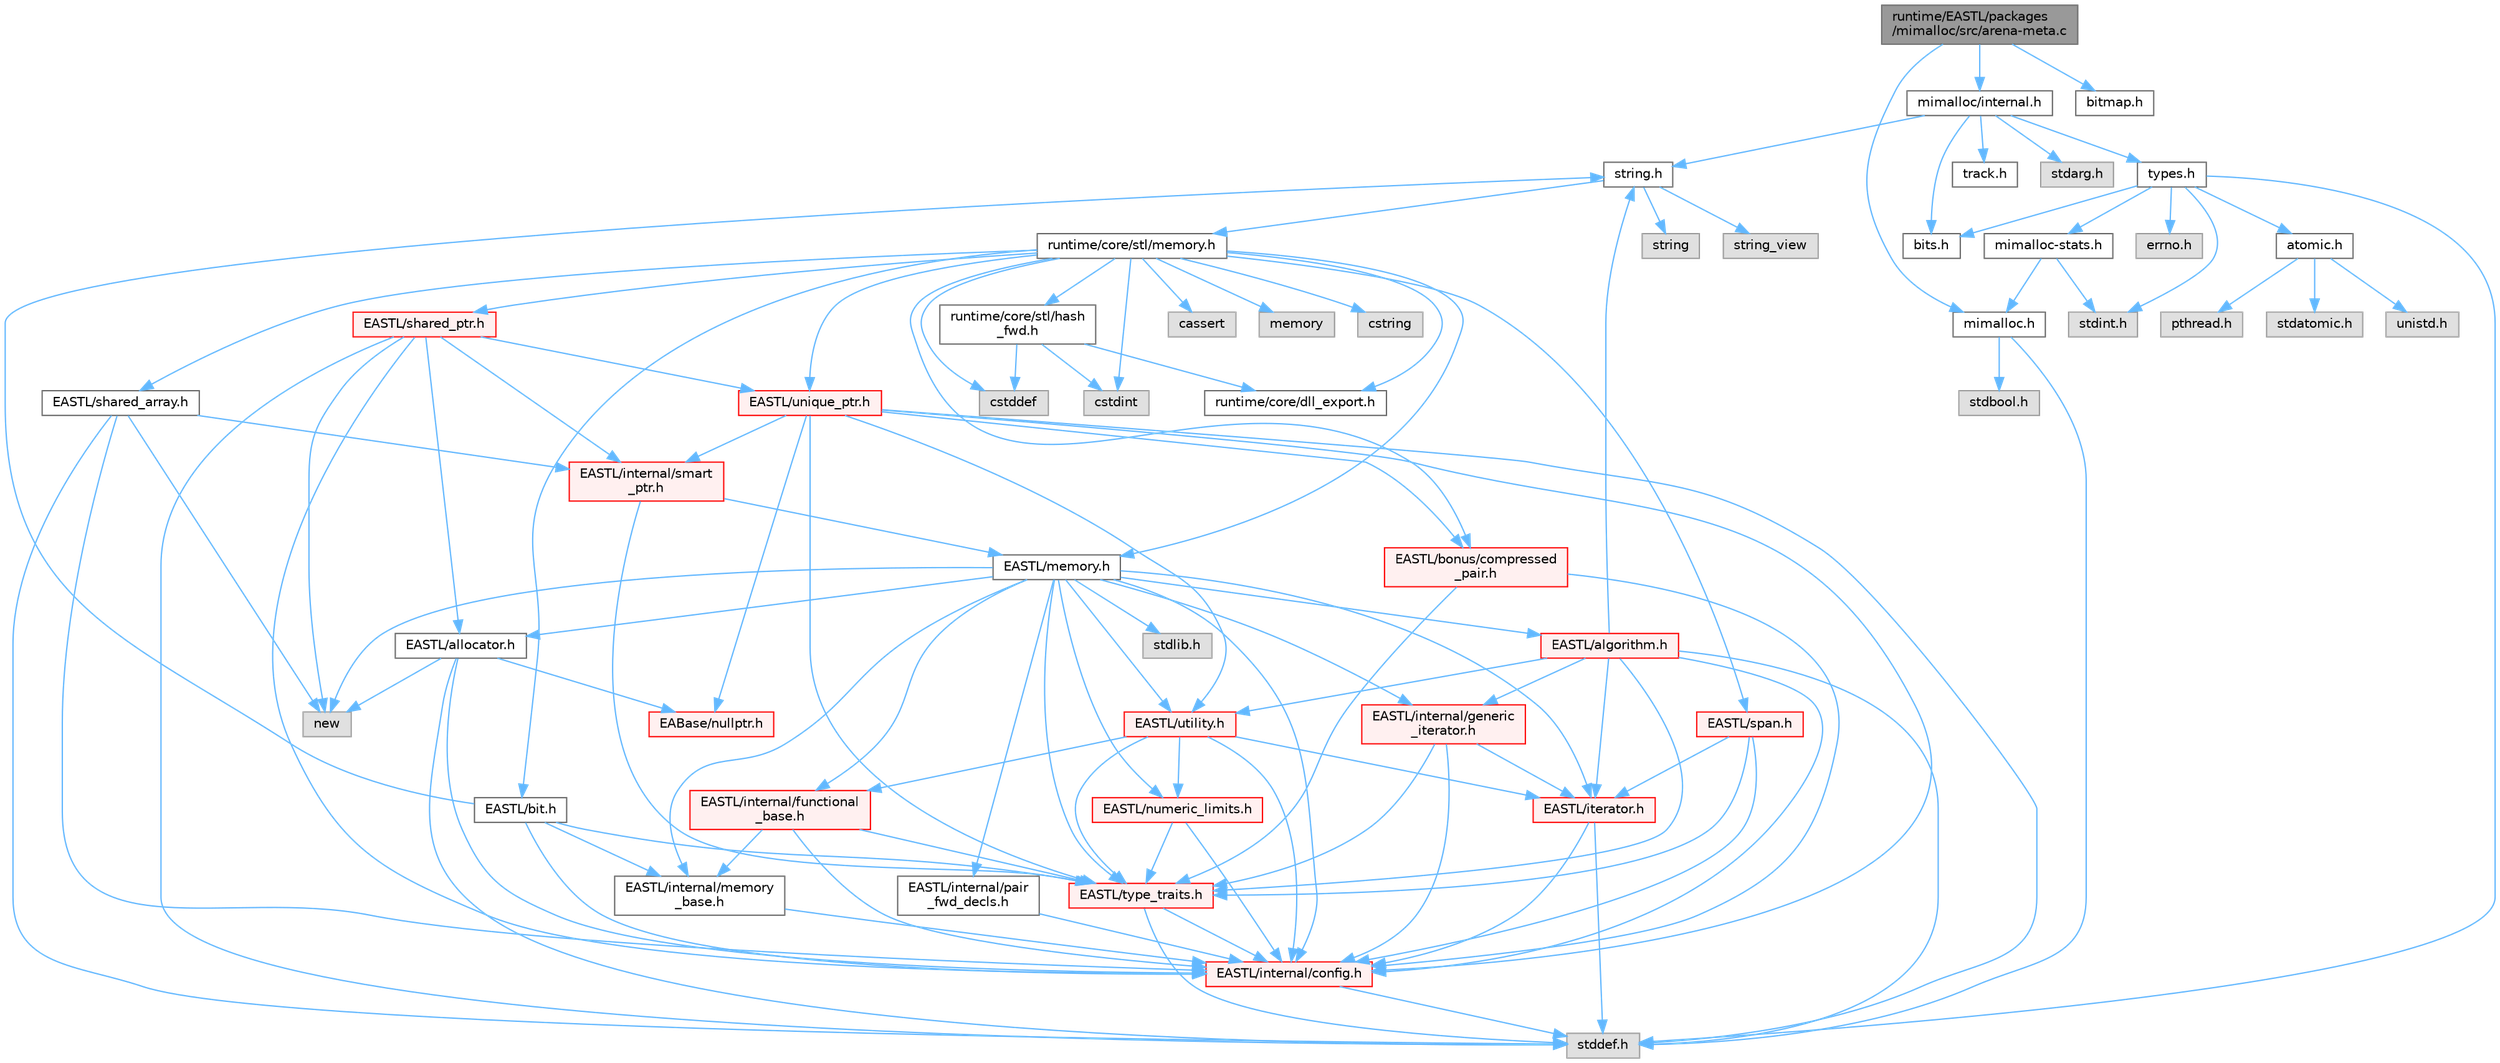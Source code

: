 digraph "runtime/EASTL/packages/mimalloc/src/arena-meta.c"
{
 // LATEX_PDF_SIZE
  bgcolor="transparent";
  edge [fontname=Helvetica,fontsize=10,labelfontname=Helvetica,labelfontsize=10];
  node [fontname=Helvetica,fontsize=10,shape=box,height=0.2,width=0.4];
  Node1 [id="Node000001",label="runtime/EASTL/packages\l/mimalloc/src/arena-meta.c",height=0.2,width=0.4,color="gray40", fillcolor="grey60", style="filled", fontcolor="black",tooltip=" "];
  Node1 -> Node2 [id="edge114_Node000001_Node000002",color="steelblue1",style="solid",tooltip=" "];
  Node2 [id="Node000002",label="mimalloc.h",height=0.2,width=0.4,color="grey40", fillcolor="white", style="filled",URL="$mimalloc_8h.html",tooltip=" "];
  Node2 -> Node3 [id="edge115_Node000002_Node000003",color="steelblue1",style="solid",tooltip=" "];
  Node3 [id="Node000003",label="stddef.h",height=0.2,width=0.4,color="grey60", fillcolor="#E0E0E0", style="filled",tooltip=" "];
  Node2 -> Node4 [id="edge116_Node000002_Node000004",color="steelblue1",style="solid",tooltip=" "];
  Node4 [id="Node000004",label="stdbool.h",height=0.2,width=0.4,color="grey60", fillcolor="#E0E0E0", style="filled",tooltip=" "];
  Node1 -> Node5 [id="edge117_Node000001_Node000005",color="steelblue1",style="solid",tooltip=" "];
  Node5 [id="Node000005",label="mimalloc/internal.h",height=0.2,width=0.4,color="grey40", fillcolor="white", style="filled",URL="$_e_a_s_t_l_2packages_2mimalloc_2include_2mimalloc_2internal_8h.html",tooltip=" "];
  Node5 -> Node6 [id="edge118_Node000005_Node000006",color="steelblue1",style="solid",tooltip=" "];
  Node6 [id="Node000006",label="types.h",height=0.2,width=0.4,color="grey40", fillcolor="white", style="filled",URL="$types_8h.html",tooltip=" "];
  Node6 -> Node7 [id="edge119_Node000006_Node000007",color="steelblue1",style="solid",tooltip=" "];
  Node7 [id="Node000007",label="mimalloc-stats.h",height=0.2,width=0.4,color="grey40", fillcolor="white", style="filled",URL="$mimalloc-stats_8h.html",tooltip=" "];
  Node7 -> Node2 [id="edge120_Node000007_Node000002",color="steelblue1",style="solid",tooltip=" "];
  Node7 -> Node8 [id="edge121_Node000007_Node000008",color="steelblue1",style="solid",tooltip=" "];
  Node8 [id="Node000008",label="stdint.h",height=0.2,width=0.4,color="grey60", fillcolor="#E0E0E0", style="filled",tooltip=" "];
  Node6 -> Node3 [id="edge122_Node000006_Node000003",color="steelblue1",style="solid",tooltip=" "];
  Node6 -> Node8 [id="edge123_Node000006_Node000008",color="steelblue1",style="solid",tooltip=" "];
  Node6 -> Node9 [id="edge124_Node000006_Node000009",color="steelblue1",style="solid",tooltip=" "];
  Node9 [id="Node000009",label="errno.h",height=0.2,width=0.4,color="grey60", fillcolor="#E0E0E0", style="filled",tooltip=" "];
  Node6 -> Node10 [id="edge125_Node000006_Node000010",color="steelblue1",style="solid",tooltip=" "];
  Node10 [id="Node000010",label="bits.h",height=0.2,width=0.4,color="grey40", fillcolor="white", style="filled",URL="$bits_8h.html",tooltip=" "];
  Node6 -> Node11 [id="edge126_Node000006_Node000011",color="steelblue1",style="solid",tooltip=" "];
  Node11 [id="Node000011",label="atomic.h",height=0.2,width=0.4,color="grey40", fillcolor="white", style="filled",URL="$_e_a_s_t_l_2packages_2mimalloc_2include_2mimalloc_2atomic_8h.html",tooltip=" "];
  Node11 -> Node12 [id="edge127_Node000011_Node000012",color="steelblue1",style="solid",tooltip=" "];
  Node12 [id="Node000012",label="pthread.h",height=0.2,width=0.4,color="grey60", fillcolor="#E0E0E0", style="filled",tooltip=" "];
  Node11 -> Node13 [id="edge128_Node000011_Node000013",color="steelblue1",style="solid",tooltip=" "];
  Node13 [id="Node000013",label="stdatomic.h",height=0.2,width=0.4,color="grey60", fillcolor="#E0E0E0", style="filled",tooltip=" "];
  Node11 -> Node14 [id="edge129_Node000011_Node000014",color="steelblue1",style="solid",tooltip=" "];
  Node14 [id="Node000014",label="unistd.h",height=0.2,width=0.4,color="grey60", fillcolor="#E0E0E0", style="filled",tooltip=" "];
  Node5 -> Node15 [id="edge130_Node000005_Node000015",color="steelblue1",style="solid",tooltip=" "];
  Node15 [id="Node000015",label="track.h",height=0.2,width=0.4,color="grey40", fillcolor="white", style="filled",URL="$track_8h.html",tooltip=" "];
  Node5 -> Node10 [id="edge131_Node000005_Node000010",color="steelblue1",style="solid",tooltip=" "];
  Node5 -> Node16 [id="edge132_Node000005_Node000016",color="steelblue1",style="solid",tooltip=" "];
  Node16 [id="Node000016",label="stdarg.h",height=0.2,width=0.4,color="grey60", fillcolor="#E0E0E0", style="filled",tooltip=" "];
  Node5 -> Node17 [id="edge133_Node000005_Node000017",color="steelblue1",style="solid",tooltip=" "];
  Node17 [id="Node000017",label="string.h",height=0.2,width=0.4,color="grey40", fillcolor="white", style="filled",URL="$string_8h.html",tooltip=" "];
  Node17 -> Node18 [id="edge134_Node000017_Node000018",color="steelblue1",style="solid",tooltip=" "];
  Node18 [id="Node000018",label="string",height=0.2,width=0.4,color="grey60", fillcolor="#E0E0E0", style="filled",tooltip=" "];
  Node17 -> Node19 [id="edge135_Node000017_Node000019",color="steelblue1",style="solid",tooltip=" "];
  Node19 [id="Node000019",label="string_view",height=0.2,width=0.4,color="grey60", fillcolor="#E0E0E0", style="filled",tooltip=" "];
  Node17 -> Node20 [id="edge136_Node000017_Node000020",color="steelblue1",style="solid",tooltip=" "];
  Node20 [id="Node000020",label="runtime/core/stl/memory.h",height=0.2,width=0.4,color="grey40", fillcolor="white", style="filled",URL="$core_2stl_2memory_8h.html",tooltip=" "];
  Node20 -> Node21 [id="edge137_Node000020_Node000021",color="steelblue1",style="solid",tooltip=" "];
  Node21 [id="Node000021",label="cstddef",height=0.2,width=0.4,color="grey60", fillcolor="#E0E0E0", style="filled",tooltip=" "];
  Node20 -> Node22 [id="edge138_Node000020_Node000022",color="steelblue1",style="solid",tooltip=" "];
  Node22 [id="Node000022",label="cstdint",height=0.2,width=0.4,color="grey60", fillcolor="#E0E0E0", style="filled",tooltip=" "];
  Node20 -> Node23 [id="edge139_Node000020_Node000023",color="steelblue1",style="solid",tooltip=" "];
  Node23 [id="Node000023",label="cassert",height=0.2,width=0.4,color="grey60", fillcolor="#E0E0E0", style="filled",tooltip=" "];
  Node20 -> Node24 [id="edge140_Node000020_Node000024",color="steelblue1",style="solid",tooltip=" "];
  Node24 [id="Node000024",label="memory",height=0.2,width=0.4,color="grey60", fillcolor="#E0E0E0", style="filled",tooltip=" "];
  Node20 -> Node25 [id="edge141_Node000020_Node000025",color="steelblue1",style="solid",tooltip=" "];
  Node25 [id="Node000025",label="cstring",height=0.2,width=0.4,color="grey60", fillcolor="#E0E0E0", style="filled",tooltip=" "];
  Node20 -> Node26 [id="edge142_Node000020_Node000026",color="steelblue1",style="solid",tooltip=" "];
  Node26 [id="Node000026",label="EASTL/bit.h",height=0.2,width=0.4,color="grey40", fillcolor="white", style="filled",URL="$bit_8h.html",tooltip=" "];
  Node26 -> Node27 [id="edge143_Node000026_Node000027",color="steelblue1",style="solid",tooltip=" "];
  Node27 [id="Node000027",label="EASTL/internal/config.h",height=0.2,width=0.4,color="red", fillcolor="#FFF0F0", style="filled",URL="$config_8h.html",tooltip=" "];
  Node27 -> Node3 [id="edge144_Node000027_Node000003",color="steelblue1",style="solid",tooltip=" "];
  Node26 -> Node35 [id="edge145_Node000026_Node000035",color="steelblue1",style="solid",tooltip=" "];
  Node35 [id="Node000035",label="EASTL/internal/memory\l_base.h",height=0.2,width=0.4,color="grey40", fillcolor="white", style="filled",URL="$memory__base_8h.html",tooltip=" "];
  Node35 -> Node27 [id="edge146_Node000035_Node000027",color="steelblue1",style="solid",tooltip=" "];
  Node26 -> Node36 [id="edge147_Node000026_Node000036",color="steelblue1",style="solid",tooltip=" "];
  Node36 [id="Node000036",label="EASTL/type_traits.h",height=0.2,width=0.4,color="red", fillcolor="#FFF0F0", style="filled",URL="$_e_a_s_t_l_2include_2_e_a_s_t_l_2type__traits_8h.html",tooltip=" "];
  Node36 -> Node27 [id="edge148_Node000036_Node000027",color="steelblue1",style="solid",tooltip=" "];
  Node36 -> Node3 [id="edge149_Node000036_Node000003",color="steelblue1",style="solid",tooltip=" "];
  Node26 -> Node17 [id="edge150_Node000026_Node000017",color="steelblue1",style="solid",tooltip=" "];
  Node20 -> Node46 [id="edge151_Node000020_Node000046",color="steelblue1",style="solid",tooltip=" "];
  Node46 [id="Node000046",label="EASTL/memory.h",height=0.2,width=0.4,color="grey40", fillcolor="white", style="filled",URL="$_e_a_s_t_l_2include_2_e_a_s_t_l_2memory_8h.html",tooltip=" "];
  Node46 -> Node27 [id="edge152_Node000046_Node000027",color="steelblue1",style="solid",tooltip=" "];
  Node46 -> Node35 [id="edge153_Node000046_Node000035",color="steelblue1",style="solid",tooltip=" "];
  Node46 -> Node47 [id="edge154_Node000046_Node000047",color="steelblue1",style="solid",tooltip=" "];
  Node47 [id="Node000047",label="EASTL/internal/generic\l_iterator.h",height=0.2,width=0.4,color="red", fillcolor="#FFF0F0", style="filled",URL="$generic__iterator_8h.html",tooltip=" "];
  Node47 -> Node27 [id="edge155_Node000047_Node000027",color="steelblue1",style="solid",tooltip=" "];
  Node47 -> Node48 [id="edge156_Node000047_Node000048",color="steelblue1",style="solid",tooltip=" "];
  Node48 [id="Node000048",label="EASTL/iterator.h",height=0.2,width=0.4,color="red", fillcolor="#FFF0F0", style="filled",URL="$_e_a_s_t_l_2include_2_e_a_s_t_l_2iterator_8h.html",tooltip=" "];
  Node48 -> Node27 [id="edge157_Node000048_Node000027",color="steelblue1",style="solid",tooltip=" "];
  Node48 -> Node3 [id="edge158_Node000048_Node000003",color="steelblue1",style="solid",tooltip=" "];
  Node47 -> Node36 [id="edge159_Node000047_Node000036",color="steelblue1",style="solid",tooltip=" "];
  Node46 -> Node51 [id="edge160_Node000046_Node000051",color="steelblue1",style="solid",tooltip=" "];
  Node51 [id="Node000051",label="EASTL/internal/pair\l_fwd_decls.h",height=0.2,width=0.4,color="grey40", fillcolor="white", style="filled",URL="$pair__fwd__decls_8h.html",tooltip=" "];
  Node51 -> Node27 [id="edge161_Node000051_Node000027",color="steelblue1",style="solid",tooltip=" "];
  Node46 -> Node52 [id="edge162_Node000046_Node000052",color="steelblue1",style="solid",tooltip=" "];
  Node52 [id="Node000052",label="EASTL/internal/functional\l_base.h",height=0.2,width=0.4,color="red", fillcolor="#FFF0F0", style="filled",URL="$functional__base_8h.html",tooltip=" "];
  Node52 -> Node27 [id="edge163_Node000052_Node000027",color="steelblue1",style="solid",tooltip=" "];
  Node52 -> Node35 [id="edge164_Node000052_Node000035",color="steelblue1",style="solid",tooltip=" "];
  Node52 -> Node36 [id="edge165_Node000052_Node000036",color="steelblue1",style="solid",tooltip=" "];
  Node46 -> Node53 [id="edge166_Node000046_Node000053",color="steelblue1",style="solid",tooltip=" "];
  Node53 [id="Node000053",label="EASTL/algorithm.h",height=0.2,width=0.4,color="red", fillcolor="#FFF0F0", style="filled",URL="$_e_a_s_t_l_2include_2_e_a_s_t_l_2algorithm_8h.html",tooltip=" "];
  Node53 -> Node27 [id="edge167_Node000053_Node000027",color="steelblue1",style="solid",tooltip=" "];
  Node53 -> Node36 [id="edge168_Node000053_Node000036",color="steelblue1",style="solid",tooltip=" "];
  Node53 -> Node48 [id="edge169_Node000053_Node000048",color="steelblue1",style="solid",tooltip=" "];
  Node53 -> Node63 [id="edge170_Node000053_Node000063",color="steelblue1",style="solid",tooltip=" "];
  Node63 [id="Node000063",label="EASTL/utility.h",height=0.2,width=0.4,color="red", fillcolor="#FFF0F0", style="filled",URL="$_e_a_s_t_l_2include_2_e_a_s_t_l_2utility_8h.html",tooltip=" "];
  Node63 -> Node27 [id="edge171_Node000063_Node000027",color="steelblue1",style="solid",tooltip=" "];
  Node63 -> Node36 [id="edge172_Node000063_Node000036",color="steelblue1",style="solid",tooltip=" "];
  Node63 -> Node48 [id="edge173_Node000063_Node000048",color="steelblue1",style="solid",tooltip=" "];
  Node63 -> Node64 [id="edge174_Node000063_Node000064",color="steelblue1",style="solid",tooltip=" "];
  Node64 [id="Node000064",label="EASTL/numeric_limits.h",height=0.2,width=0.4,color="red", fillcolor="#FFF0F0", style="filled",URL="$numeric__limits_8h.html",tooltip=" "];
  Node64 -> Node27 [id="edge175_Node000064_Node000027",color="steelblue1",style="solid",tooltip=" "];
  Node64 -> Node36 [id="edge176_Node000064_Node000036",color="steelblue1",style="solid",tooltip=" "];
  Node63 -> Node52 [id="edge177_Node000063_Node000052",color="steelblue1",style="solid",tooltip=" "];
  Node53 -> Node47 [id="edge178_Node000053_Node000047",color="steelblue1",style="solid",tooltip=" "];
  Node53 -> Node3 [id="edge179_Node000053_Node000003",color="steelblue1",style="solid",tooltip=" "];
  Node53 -> Node17 [id="edge180_Node000053_Node000017",color="steelblue1",style="solid",tooltip=" "];
  Node46 -> Node36 [id="edge181_Node000046_Node000036",color="steelblue1",style="solid",tooltip=" "];
  Node46 -> Node60 [id="edge182_Node000046_Node000060",color="steelblue1",style="solid",tooltip=" "];
  Node60 [id="Node000060",label="EASTL/allocator.h",height=0.2,width=0.4,color="grey40", fillcolor="white", style="filled",URL="$allocator_8h.html",tooltip=" "];
  Node60 -> Node27 [id="edge183_Node000060_Node000027",color="steelblue1",style="solid",tooltip=" "];
  Node60 -> Node38 [id="edge184_Node000060_Node000038",color="steelblue1",style="solid",tooltip=" "];
  Node38 [id="Node000038",label="EABase/nullptr.h",height=0.2,width=0.4,color="red", fillcolor="#FFF0F0", style="filled",URL="$nullptr_8h.html",tooltip=" "];
  Node60 -> Node3 [id="edge185_Node000060_Node000003",color="steelblue1",style="solid",tooltip=" "];
  Node60 -> Node61 [id="edge186_Node000060_Node000061",color="steelblue1",style="solid",tooltip=" "];
  Node61 [id="Node000061",label="new",height=0.2,width=0.4,color="grey60", fillcolor="#E0E0E0", style="filled",tooltip=" "];
  Node46 -> Node48 [id="edge187_Node000046_Node000048",color="steelblue1",style="solid",tooltip=" "];
  Node46 -> Node63 [id="edge188_Node000046_Node000063",color="steelblue1",style="solid",tooltip=" "];
  Node46 -> Node64 [id="edge189_Node000046_Node000064",color="steelblue1",style="solid",tooltip=" "];
  Node46 -> Node73 [id="edge190_Node000046_Node000073",color="steelblue1",style="solid",tooltip=" "];
  Node73 [id="Node000073",label="stdlib.h",height=0.2,width=0.4,color="grey60", fillcolor="#E0E0E0", style="filled",tooltip=" "];
  Node46 -> Node61 [id="edge191_Node000046_Node000061",color="steelblue1",style="solid",tooltip=" "];
  Node20 -> Node74 [id="edge192_Node000020_Node000074",color="steelblue1",style="solid",tooltip=" "];
  Node74 [id="Node000074",label="EASTL/shared_array.h",height=0.2,width=0.4,color="grey40", fillcolor="white", style="filled",URL="$shared__array_8h.html",tooltip=" "];
  Node74 -> Node27 [id="edge193_Node000074_Node000027",color="steelblue1",style="solid",tooltip=" "];
  Node74 -> Node75 [id="edge194_Node000074_Node000075",color="steelblue1",style="solid",tooltip=" "];
  Node75 [id="Node000075",label="EASTL/internal/smart\l_ptr.h",height=0.2,width=0.4,color="red", fillcolor="#FFF0F0", style="filled",URL="$smart__ptr_8h.html",tooltip=" "];
  Node75 -> Node46 [id="edge195_Node000075_Node000046",color="steelblue1",style="solid",tooltip=" "];
  Node75 -> Node36 [id="edge196_Node000075_Node000036",color="steelblue1",style="solid",tooltip=" "];
  Node74 -> Node61 [id="edge197_Node000074_Node000061",color="steelblue1",style="solid",tooltip=" "];
  Node74 -> Node3 [id="edge198_Node000074_Node000003",color="steelblue1",style="solid",tooltip=" "];
  Node20 -> Node77 [id="edge199_Node000020_Node000077",color="steelblue1",style="solid",tooltip=" "];
  Node77 [id="Node000077",label="EASTL/unique_ptr.h",height=0.2,width=0.4,color="red", fillcolor="#FFF0F0", style="filled",URL="$unique__ptr_8h.html",tooltip=" "];
  Node77 -> Node38 [id="edge200_Node000077_Node000038",color="steelblue1",style="solid",tooltip=" "];
  Node77 -> Node78 [id="edge201_Node000077_Node000078",color="steelblue1",style="solid",tooltip=" "];
  Node78 [id="Node000078",label="EASTL/bonus/compressed\l_pair.h",height=0.2,width=0.4,color="red", fillcolor="#FFF0F0", style="filled",URL="$compressed__pair_8h.html",tooltip=" "];
  Node78 -> Node27 [id="edge202_Node000078_Node000027",color="steelblue1",style="solid",tooltip=" "];
  Node78 -> Node36 [id="edge203_Node000078_Node000036",color="steelblue1",style="solid",tooltip=" "];
  Node77 -> Node27 [id="edge204_Node000077_Node000027",color="steelblue1",style="solid",tooltip=" "];
  Node77 -> Node75 [id="edge205_Node000077_Node000075",color="steelblue1",style="solid",tooltip=" "];
  Node77 -> Node36 [id="edge206_Node000077_Node000036",color="steelblue1",style="solid",tooltip=" "];
  Node77 -> Node63 [id="edge207_Node000077_Node000063",color="steelblue1",style="solid",tooltip=" "];
  Node77 -> Node3 [id="edge208_Node000077_Node000003",color="steelblue1",style="solid",tooltip=" "];
  Node20 -> Node80 [id="edge209_Node000020_Node000080",color="steelblue1",style="solid",tooltip=" "];
  Node80 [id="Node000080",label="EASTL/shared_ptr.h",height=0.2,width=0.4,color="red", fillcolor="#FFF0F0", style="filled",URL="$shared__ptr_8h.html",tooltip=" "];
  Node80 -> Node27 [id="edge210_Node000080_Node000027",color="steelblue1",style="solid",tooltip=" "];
  Node80 -> Node75 [id="edge211_Node000080_Node000075",color="steelblue1",style="solid",tooltip=" "];
  Node80 -> Node77 [id="edge212_Node000080_Node000077",color="steelblue1",style="solid",tooltip=" "];
  Node80 -> Node60 [id="edge213_Node000080_Node000060",color="steelblue1",style="solid",tooltip=" "];
  Node80 -> Node61 [id="edge214_Node000080_Node000061",color="steelblue1",style="solid",tooltip=" "];
  Node80 -> Node3 [id="edge215_Node000080_Node000003",color="steelblue1",style="solid",tooltip=" "];
  Node20 -> Node160 [id="edge216_Node000020_Node000160",color="steelblue1",style="solid",tooltip=" "];
  Node160 [id="Node000160",label="EASTL/span.h",height=0.2,width=0.4,color="red", fillcolor="#FFF0F0", style="filled",URL="$span_8h.html",tooltip=" "];
  Node160 -> Node27 [id="edge217_Node000160_Node000027",color="steelblue1",style="solid",tooltip=" "];
  Node160 -> Node36 [id="edge218_Node000160_Node000036",color="steelblue1",style="solid",tooltip=" "];
  Node160 -> Node48 [id="edge219_Node000160_Node000048",color="steelblue1",style="solid",tooltip=" "];
  Node20 -> Node78 [id="edge220_Node000020_Node000078",color="steelblue1",style="solid",tooltip=" "];
  Node20 -> Node163 [id="edge221_Node000020_Node000163",color="steelblue1",style="solid",tooltip=" "];
  Node163 [id="Node000163",label="runtime/core/dll_export.h",height=0.2,width=0.4,color="grey40", fillcolor="white", style="filled",URL="$dll__export_8h.html",tooltip=" "];
  Node20 -> Node164 [id="edge222_Node000020_Node000164",color="steelblue1",style="solid",tooltip=" "];
  Node164 [id="Node000164",label="runtime/core/stl/hash\l_fwd.h",height=0.2,width=0.4,color="grey40", fillcolor="white", style="filled",URL="$hash__fwd_8h.html",tooltip=" "];
  Node164 -> Node21 [id="edge223_Node000164_Node000021",color="steelblue1",style="solid",tooltip=" "];
  Node164 -> Node22 [id="edge224_Node000164_Node000022",color="steelblue1",style="solid",tooltip=" "];
  Node164 -> Node163 [id="edge225_Node000164_Node000163",color="steelblue1",style="solid",tooltip=" "];
  Node1 -> Node165 [id="edge226_Node000001_Node000165",color="steelblue1",style="solid",tooltip=" "];
  Node165 [id="Node000165",label="bitmap.h",height=0.2,width=0.4,color="grey40", fillcolor="white", style="filled",URL="$bitmap_8h.html",tooltip=" "];
}
